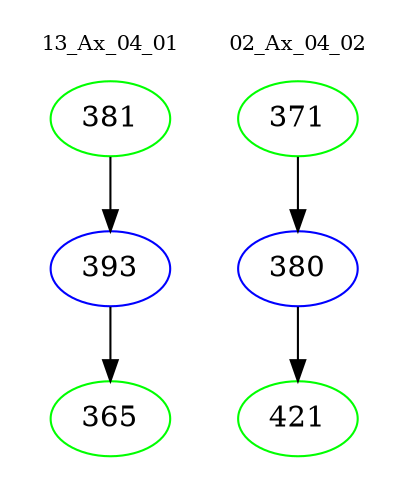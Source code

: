 digraph{
subgraph cluster_0 {
color = white
label = "13_Ax_04_01";
fontsize=10;
T0_381 [label="381", color="green"]
T0_381 -> T0_393 [color="black"]
T0_393 [label="393", color="blue"]
T0_393 -> T0_365 [color="black"]
T0_365 [label="365", color="green"]
}
subgraph cluster_1 {
color = white
label = "02_Ax_04_02";
fontsize=10;
T1_371 [label="371", color="green"]
T1_371 -> T1_380 [color="black"]
T1_380 [label="380", color="blue"]
T1_380 -> T1_421 [color="black"]
T1_421 [label="421", color="green"]
}
}

